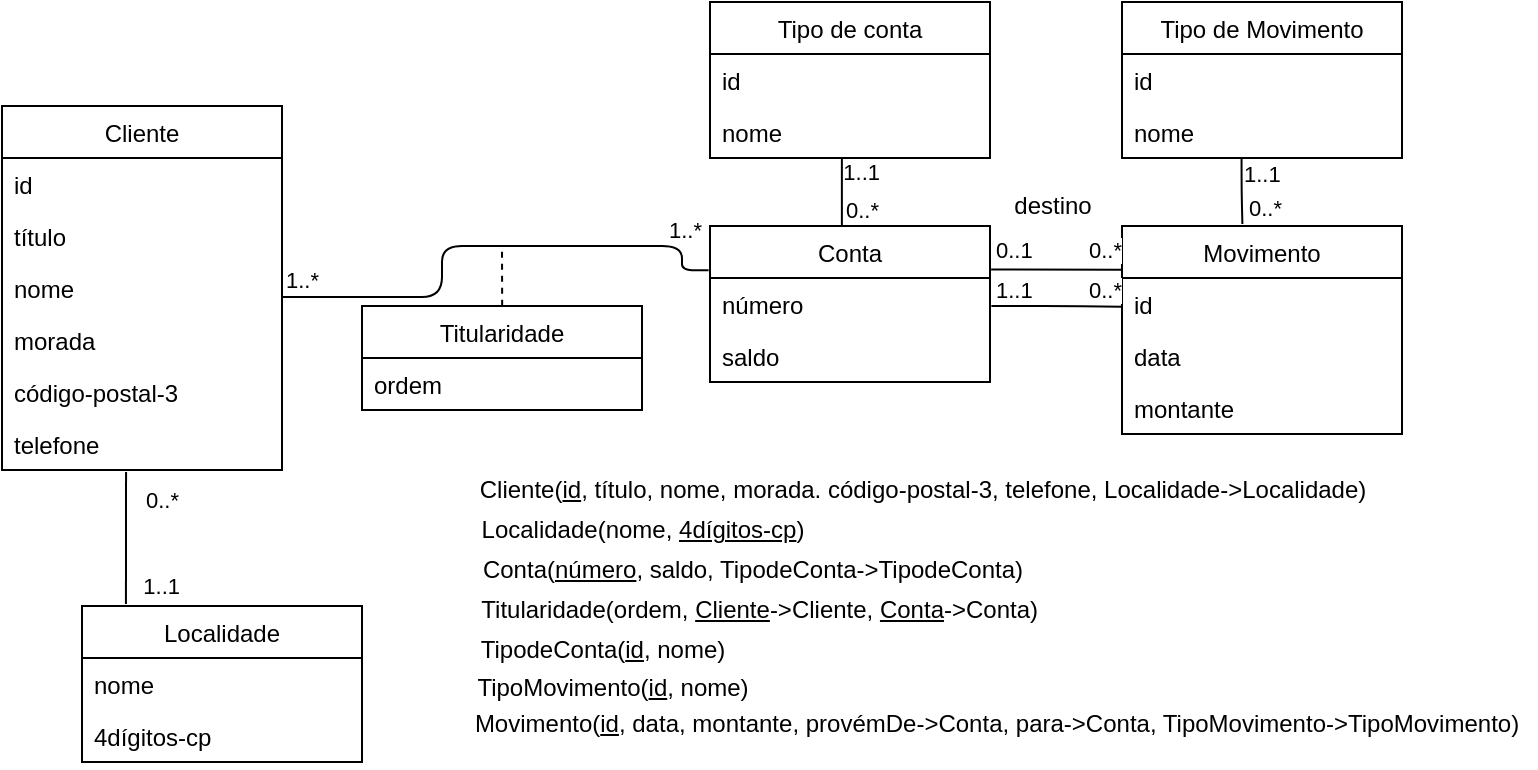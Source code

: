 <mxfile version="14.4.2" type="device"><diagram id="B5MlIGqqOoFElevnWYy7" name="Page-1"><mxGraphModel dx="1034" dy="548" grid="1" gridSize="10" guides="1" tooltips="1" connect="1" arrows="1" fold="1" page="1" pageScale="1" pageWidth="827" pageHeight="1169" math="0" shadow="0"><root><mxCell id="0"/><mxCell id="1" parent="0"/><mxCell id="760yCjhvvs3tfAZDWUfY-1" value="Cliente" style="swimlane;fontStyle=0;childLayout=stackLayout;horizontal=1;startSize=26;fillColor=none;horizontalStack=0;resizeParent=1;resizeParentMax=0;resizeLast=0;collapsible=1;marginBottom=0;" parent="1" vertex="1"><mxGeometry x="60" y="60" width="140" height="182" as="geometry"/></mxCell><mxCell id="yjiWf4_jMK8qX9PajcwI-4" value="id" style="text;strokeColor=none;fillColor=none;align=left;verticalAlign=top;spacingLeft=4;spacingRight=4;overflow=hidden;rotatable=0;points=[[0,0.5],[1,0.5]];portConstraint=eastwest;" vertex="1" parent="760yCjhvvs3tfAZDWUfY-1"><mxGeometry y="26" width="140" height="26" as="geometry"/></mxCell><mxCell id="760yCjhvvs3tfAZDWUfY-2" value="título" style="text;strokeColor=none;fillColor=none;align=left;verticalAlign=top;spacingLeft=4;spacingRight=4;overflow=hidden;rotatable=0;points=[[0,0.5],[1,0.5]];portConstraint=eastwest;" parent="760yCjhvvs3tfAZDWUfY-1" vertex="1"><mxGeometry y="52" width="140" height="26" as="geometry"/></mxCell><mxCell id="760yCjhvvs3tfAZDWUfY-3" value="nome" style="text;strokeColor=none;fillColor=none;align=left;verticalAlign=top;spacingLeft=4;spacingRight=4;overflow=hidden;rotatable=0;points=[[0,0.5],[1,0.5]];portConstraint=eastwest;" parent="760yCjhvvs3tfAZDWUfY-1" vertex="1"><mxGeometry y="78" width="140" height="26" as="geometry"/></mxCell><mxCell id="760yCjhvvs3tfAZDWUfY-4" value="morada" style="text;strokeColor=none;fillColor=none;align=left;verticalAlign=top;spacingLeft=4;spacingRight=4;overflow=hidden;rotatable=0;points=[[0,0.5],[1,0.5]];portConstraint=eastwest;" parent="760yCjhvvs3tfAZDWUfY-1" vertex="1"><mxGeometry y="104" width="140" height="26" as="geometry"/></mxCell><mxCell id="760yCjhvvs3tfAZDWUfY-25" value="código-postal-3" style="text;strokeColor=none;fillColor=none;align=left;verticalAlign=top;spacingLeft=4;spacingRight=4;overflow=hidden;rotatable=0;points=[[0,0.5],[1,0.5]];portConstraint=eastwest;" parent="760yCjhvvs3tfAZDWUfY-1" vertex="1"><mxGeometry y="130" width="140" height="26" as="geometry"/></mxCell><mxCell id="760yCjhvvs3tfAZDWUfY-27" value="telefone" style="text;strokeColor=none;fillColor=none;align=left;verticalAlign=top;spacingLeft=4;spacingRight=4;overflow=hidden;rotatable=0;points=[[0,0.5],[1,0.5]];portConstraint=eastwest;" parent="760yCjhvvs3tfAZDWUfY-1" vertex="1"><mxGeometry y="156" width="140" height="26" as="geometry"/></mxCell><mxCell id="760yCjhvvs3tfAZDWUfY-5" value="Tipo de Movimento" style="swimlane;fontStyle=0;childLayout=stackLayout;horizontal=1;startSize=26;fillColor=none;horizontalStack=0;resizeParent=1;resizeParentMax=0;resizeLast=0;collapsible=1;marginBottom=0;" parent="1" vertex="1"><mxGeometry x="620" y="8" width="140" height="78" as="geometry"/></mxCell><mxCell id="9VMN2nD2-bDs7WhlZ5PC-3" value="id" style="text;strokeColor=none;fillColor=none;align=left;verticalAlign=top;spacingLeft=4;spacingRight=4;overflow=hidden;rotatable=0;points=[[0,0.5],[1,0.5]];portConstraint=eastwest;" parent="760yCjhvvs3tfAZDWUfY-5" vertex="1"><mxGeometry y="26" width="140" height="26" as="geometry"/></mxCell><mxCell id="yjiWf4_jMK8qX9PajcwI-8" value="nome" style="text;strokeColor=none;fillColor=none;align=left;verticalAlign=top;spacingLeft=4;spacingRight=4;overflow=hidden;rotatable=0;points=[[0,0.5],[1,0.5]];portConstraint=eastwest;" vertex="1" parent="760yCjhvvs3tfAZDWUfY-5"><mxGeometry y="52" width="140" height="26" as="geometry"/></mxCell><mxCell id="760yCjhvvs3tfAZDWUfY-9" value="Movimento" style="swimlane;fontStyle=0;childLayout=stackLayout;horizontal=1;startSize=26;fillColor=none;horizontalStack=0;resizeParent=1;resizeParentMax=0;resizeLast=0;collapsible=1;marginBottom=0;" parent="1" vertex="1"><mxGeometry x="620" y="120" width="140" height="104" as="geometry"/></mxCell><mxCell id="yjiWf4_jMK8qX9PajcwI-11" value="id" style="text;strokeColor=none;fillColor=none;align=left;verticalAlign=top;spacingLeft=4;spacingRight=4;overflow=hidden;rotatable=0;points=[[0,0.5],[1,0.5]];portConstraint=eastwest;" vertex="1" parent="760yCjhvvs3tfAZDWUfY-9"><mxGeometry y="26" width="140" height="26" as="geometry"/></mxCell><mxCell id="760yCjhvvs3tfAZDWUfY-10" value="data" style="text;strokeColor=none;fillColor=none;align=left;verticalAlign=top;spacingLeft=4;spacingRight=4;overflow=hidden;rotatable=0;points=[[0,0.5],[1,0.5]];portConstraint=eastwest;" parent="760yCjhvvs3tfAZDWUfY-9" vertex="1"><mxGeometry y="52" width="140" height="26" as="geometry"/></mxCell><mxCell id="760yCjhvvs3tfAZDWUfY-11" value="montante" style="text;strokeColor=none;fillColor=none;align=left;verticalAlign=top;spacingLeft=4;spacingRight=4;overflow=hidden;rotatable=0;points=[[0,0.5],[1,0.5]];portConstraint=eastwest;" parent="760yCjhvvs3tfAZDWUfY-9" vertex="1"><mxGeometry y="78" width="140" height="26" as="geometry"/></mxCell><mxCell id="760yCjhvvs3tfAZDWUfY-13" value="Titularidade" style="swimlane;fontStyle=0;childLayout=stackLayout;horizontal=1;startSize=26;fillColor=none;horizontalStack=0;resizeParent=1;resizeParentMax=0;resizeLast=0;collapsible=1;marginBottom=0;" parent="1" vertex="1"><mxGeometry x="240" y="160" width="140" height="52" as="geometry"/></mxCell><mxCell id="9VMN2nD2-bDs7WhlZ5PC-1" value="ordem" style="text;strokeColor=none;fillColor=none;align=left;verticalAlign=top;spacingLeft=4;spacingRight=4;overflow=hidden;rotatable=0;points=[[0,0.5],[1,0.5]];portConstraint=eastwest;" parent="760yCjhvvs3tfAZDWUfY-13" vertex="1"><mxGeometry y="26" width="140" height="26" as="geometry"/></mxCell><mxCell id="760yCjhvvs3tfAZDWUfY-17" value="Tipo de conta" style="swimlane;fontStyle=0;childLayout=stackLayout;horizontal=1;startSize=26;fillColor=none;horizontalStack=0;resizeParent=1;resizeParentMax=0;resizeLast=0;collapsible=1;marginBottom=0;" parent="1" vertex="1"><mxGeometry x="414" y="8" width="140" height="78" as="geometry"/></mxCell><mxCell id="9VMN2nD2-bDs7WhlZ5PC-2" value="id" style="text;strokeColor=none;fillColor=none;align=left;verticalAlign=top;spacingLeft=4;spacingRight=4;overflow=hidden;rotatable=0;points=[[0,0.5],[1,0.5]];portConstraint=eastwest;" parent="760yCjhvvs3tfAZDWUfY-17" vertex="1"><mxGeometry y="26" width="140" height="26" as="geometry"/></mxCell><mxCell id="yjiWf4_jMK8qX9PajcwI-7" value="nome&#10;" style="text;strokeColor=none;fillColor=none;align=left;verticalAlign=top;spacingLeft=4;spacingRight=4;overflow=hidden;rotatable=0;points=[[0,0.5],[1,0.5]];portConstraint=eastwest;" vertex="1" parent="760yCjhvvs3tfAZDWUfY-17"><mxGeometry y="52" width="140" height="26" as="geometry"/></mxCell><mxCell id="760yCjhvvs3tfAZDWUfY-21" value="Conta" style="swimlane;fontStyle=0;childLayout=stackLayout;horizontal=1;startSize=26;fillColor=none;horizontalStack=0;resizeParent=1;resizeParentMax=0;resizeLast=0;collapsible=1;marginBottom=0;" parent="1" vertex="1"><mxGeometry x="414" y="120" width="140" height="78" as="geometry"/></mxCell><mxCell id="760yCjhvvs3tfAZDWUfY-22" value="número" style="text;strokeColor=none;fillColor=none;align=left;verticalAlign=top;spacingLeft=4;spacingRight=4;overflow=hidden;rotatable=0;points=[[0,0.5],[1,0.5]];portConstraint=eastwest;" parent="760yCjhvvs3tfAZDWUfY-21" vertex="1"><mxGeometry y="26" width="140" height="26" as="geometry"/></mxCell><mxCell id="760yCjhvvs3tfAZDWUfY-23" value="saldo" style="text;strokeColor=none;fillColor=none;align=left;verticalAlign=top;spacingLeft=4;spacingRight=4;overflow=hidden;rotatable=0;points=[[0,0.5],[1,0.5]];portConstraint=eastwest;" parent="760yCjhvvs3tfAZDWUfY-21" vertex="1"><mxGeometry y="52" width="140" height="26" as="geometry"/></mxCell><mxCell id="760yCjhvvs3tfAZDWUfY-28" value="" style="endArrow=none;html=1;edgeStyle=orthogonalEdgeStyle;exitX=1.001;exitY=0.674;exitDx=0;exitDy=0;exitPerimeter=0;entryX=-0.005;entryY=0.284;entryDx=0;entryDy=0;entryPerimeter=0;" parent="1" source="760yCjhvvs3tfAZDWUfY-3" target="760yCjhvvs3tfAZDWUfY-21" edge="1"><mxGeometry relative="1" as="geometry"><mxPoint x="230" y="130" as="sourcePoint"/><mxPoint x="400" y="130" as="targetPoint"/><Array as="points"><mxPoint x="280" y="156"/><mxPoint x="280" y="130"/><mxPoint x="400" y="130"/><mxPoint x="400" y="142"/></Array></mxGeometry></mxCell><mxCell id="760yCjhvvs3tfAZDWUfY-29" value="1..*" style="edgeLabel;resizable=0;html=1;align=left;verticalAlign=bottom;" parent="760yCjhvvs3tfAZDWUfY-28" connectable="0" vertex="1"><mxGeometry x="-1" relative="1" as="geometry"/></mxCell><mxCell id="760yCjhvvs3tfAZDWUfY-30" value="1..*" style="edgeLabel;resizable=0;html=1;align=right;verticalAlign=bottom;" parent="760yCjhvvs3tfAZDWUfY-28" connectable="0" vertex="1"><mxGeometry x="1" relative="1" as="geometry"><mxPoint x="-3.3" y="-12.01" as="offset"/></mxGeometry></mxCell><mxCell id="760yCjhvvs3tfAZDWUfY-31" value="" style="endArrow=none;dashed=1;html=1;exitX=0.572;exitY=-0.002;exitDx=0;exitDy=0;exitPerimeter=0;" parent="1" edge="1"><mxGeometry width="50" height="50" relative="1" as="geometry"><mxPoint x="310.08" y="159.896" as="sourcePoint"/><mxPoint x="310" y="130" as="targetPoint"/></mxGeometry></mxCell><mxCell id="760yCjhvvs3tfAZDWUfY-32" value="" style="endArrow=none;html=1;edgeStyle=orthogonalEdgeStyle;exitX=0.471;exitY=0.002;exitDx=0;exitDy=0;exitPerimeter=0;entryX=0.471;entryY=0.993;entryDx=0;entryDy=0;entryPerimeter=0;" parent="1" source="760yCjhvvs3tfAZDWUfY-21" edge="1" target="yjiWf4_jMK8qX9PajcwI-7"><mxGeometry relative="1" as="geometry"><mxPoint x="404" y="80" as="sourcePoint"/><mxPoint x="460" y="100" as="targetPoint"/></mxGeometry></mxCell><mxCell id="760yCjhvvs3tfAZDWUfY-33" value="0..*" style="edgeLabel;resizable=0;html=1;align=left;verticalAlign=bottom;" parent="760yCjhvvs3tfAZDWUfY-32" connectable="0" vertex="1"><mxGeometry x="-1" relative="1" as="geometry"/></mxCell><mxCell id="760yCjhvvs3tfAZDWUfY-34" value="1..1" style="edgeLabel;resizable=0;html=1;align=right;verticalAlign=bottom;" parent="760yCjhvvs3tfAZDWUfY-32" connectable="0" vertex="1"><mxGeometry x="1" relative="1" as="geometry"><mxPoint x="20" y="15.89" as="offset"/></mxGeometry></mxCell><mxCell id="760yCjhvvs3tfAZDWUfY-35" value="" style="endArrow=none;html=1;edgeStyle=orthogonalEdgeStyle;entryX=0.43;entryY=-0.01;entryDx=0;entryDy=0;entryPerimeter=0;exitX=0.427;exitY=1.011;exitDx=0;exitDy=0;exitPerimeter=0;" parent="1" target="760yCjhvvs3tfAZDWUfY-9" edge="1" source="yjiWf4_jMK8qX9PajcwI-8"><mxGeometry relative="1" as="geometry"><mxPoint x="680" y="100" as="sourcePoint"/><mxPoint x="740" y="80" as="targetPoint"/></mxGeometry></mxCell><mxCell id="760yCjhvvs3tfAZDWUfY-36" value="1..1" style="edgeLabel;resizable=0;html=1;align=left;verticalAlign=bottom;" parent="760yCjhvvs3tfAZDWUfY-35" connectable="0" vertex="1"><mxGeometry x="-1" relative="1" as="geometry"><mxPoint x="-1" y="16" as="offset"/></mxGeometry></mxCell><mxCell id="760yCjhvvs3tfAZDWUfY-37" value="0..*" style="edgeLabel;resizable=0;html=1;align=right;verticalAlign=bottom;" parent="760yCjhvvs3tfAZDWUfY-35" connectable="0" vertex="1"><mxGeometry x="1" relative="1" as="geometry"><mxPoint x="19.8" y="1" as="offset"/></mxGeometry></mxCell><mxCell id="760yCjhvvs3tfAZDWUfY-38" value="" style="endArrow=none;html=1;edgeStyle=orthogonalEdgeStyle;exitX=1.004;exitY=0.279;exitDx=0;exitDy=0;exitPerimeter=0;entryX=0;entryY=0.21;entryDx=0;entryDy=0;entryPerimeter=0;" parent="1" source="760yCjhvvs3tfAZDWUfY-21" target="760yCjhvvs3tfAZDWUfY-9" edge="1"><mxGeometry relative="1" as="geometry"><mxPoint x="560" y="130" as="sourcePoint"/><mxPoint x="600" y="130.2" as="targetPoint"/><Array as="points"/></mxGeometry></mxCell><mxCell id="760yCjhvvs3tfAZDWUfY-39" value="0..1" style="edgeLabel;resizable=0;html=1;align=left;verticalAlign=bottom;" parent="760yCjhvvs3tfAZDWUfY-38" connectable="0" vertex="1"><mxGeometry x="-1" relative="1" as="geometry"><mxPoint y="-1.76" as="offset"/></mxGeometry></mxCell><mxCell id="760yCjhvvs3tfAZDWUfY-40" value="0..*" style="edgeLabel;resizable=0;html=1;align=right;verticalAlign=bottom;" parent="760yCjhvvs3tfAZDWUfY-38" connectable="0" vertex="1"><mxGeometry x="1" relative="1" as="geometry"><mxPoint y="-1.84" as="offset"/></mxGeometry></mxCell><mxCell id="9VMN2nD2-bDs7WhlZ5PC-4" value="Localidade" style="swimlane;fontStyle=0;childLayout=stackLayout;horizontal=1;startSize=26;fillColor=none;horizontalStack=0;resizeParent=1;resizeParentMax=0;resizeLast=0;collapsible=1;marginBottom=0;" parent="1" vertex="1"><mxGeometry x="100" y="310" width="140" height="78" as="geometry"/></mxCell><mxCell id="9VMN2nD2-bDs7WhlZ5PC-5" value="nome" style="text;strokeColor=none;fillColor=none;align=left;verticalAlign=top;spacingLeft=4;spacingRight=4;overflow=hidden;rotatable=0;points=[[0,0.5],[1,0.5]];portConstraint=eastwest;" parent="9VMN2nD2-bDs7WhlZ5PC-4" vertex="1"><mxGeometry y="26" width="140" height="26" as="geometry"/></mxCell><mxCell id="9VMN2nD2-bDs7WhlZ5PC-6" value="4dígitos-cp" style="text;strokeColor=none;fillColor=none;align=left;verticalAlign=top;spacingLeft=4;spacingRight=4;overflow=hidden;rotatable=0;points=[[0,0.5],[1,0.5]];portConstraint=eastwest;" parent="9VMN2nD2-bDs7WhlZ5PC-4" vertex="1"><mxGeometry y="52" width="140" height="26" as="geometry"/></mxCell><mxCell id="9VMN2nD2-bDs7WhlZ5PC-8" value="" style="endArrow=none;html=1;edgeStyle=orthogonalEdgeStyle;exitX=0.443;exitY=1.038;exitDx=0;exitDy=0;exitPerimeter=0;entryX=0.157;entryY=-0.013;entryDx=0;entryDy=0;entryPerimeter=0;" parent="1" source="760yCjhvvs3tfAZDWUfY-27" target="9VMN2nD2-bDs7WhlZ5PC-4" edge="1"><mxGeometry relative="1" as="geometry"><mxPoint x="60.0" y="269.324" as="sourcePoint"/><mxPoint x="273.16" y="269.952" as="targetPoint"/></mxGeometry></mxCell><mxCell id="9VMN2nD2-bDs7WhlZ5PC-9" value="0..*" style="edgeLabel;resizable=0;html=1;align=left;verticalAlign=bottom;" parent="9VMN2nD2-bDs7WhlZ5PC-8" connectable="0" vertex="1"><mxGeometry x="-1" relative="1" as="geometry"><mxPoint x="7.98" y="23.01" as="offset"/></mxGeometry></mxCell><mxCell id="9VMN2nD2-bDs7WhlZ5PC-10" value="1..1" style="edgeLabel;resizable=0;html=1;align=right;verticalAlign=bottom;" parent="9VMN2nD2-bDs7WhlZ5PC-8" connectable="0" vertex="1"><mxGeometry x="1" relative="1" as="geometry"><mxPoint x="28.02" as="offset"/></mxGeometry></mxCell><mxCell id="9VMN2nD2-bDs7WhlZ5PC-11" value="" style="endArrow=none;html=1;edgeStyle=orthogonalEdgeStyle;exitX=1.004;exitY=0.279;exitDx=0;exitDy=0;exitPerimeter=0;entryX=-0.001;entryY=0.283;entryDx=0;entryDy=0;entryPerimeter=0;" parent="1" edge="1"><mxGeometry relative="1" as="geometry"><mxPoint x="554.7" y="160.002" as="sourcePoint"/><mxPoint x="620" y="160.314" as="targetPoint"/><Array as="points"><mxPoint x="590.14" y="160.24"/></Array></mxGeometry></mxCell><mxCell id="9VMN2nD2-bDs7WhlZ5PC-12" value="1..1" style="edgeLabel;resizable=0;html=1;align=left;verticalAlign=bottom;" parent="9VMN2nD2-bDs7WhlZ5PC-11" connectable="0" vertex="1"><mxGeometry x="-1" relative="1" as="geometry"/></mxCell><mxCell id="9VMN2nD2-bDs7WhlZ5PC-13" value="0..*" style="edgeLabel;resizable=0;html=1;align=right;verticalAlign=bottom;" parent="9VMN2nD2-bDs7WhlZ5PC-11" connectable="0" vertex="1"><mxGeometry x="1" relative="1" as="geometry"/></mxCell><mxCell id="9VMN2nD2-bDs7WhlZ5PC-14" value="destino" style="text;html=1;align=center;verticalAlign=middle;resizable=0;points=[];autosize=1;" parent="1" vertex="1"><mxGeometry x="560" y="100" width="50" height="20" as="geometry"/></mxCell><mxCell id="yjiWf4_jMK8qX9PajcwI-1" value="Cliente(&lt;u&gt;id&lt;/u&gt;, título, nome, morada. código-postal-3, telefone, Localidade-&amp;gt;Localidade)" style="text;html=1;align=center;verticalAlign=middle;resizable=0;points=[];autosize=1;" vertex="1" parent="1"><mxGeometry x="290" y="242" width="460" height="20" as="geometry"/></mxCell><mxCell id="yjiWf4_jMK8qX9PajcwI-2" value="Localidade(nome, &lt;u&gt;4dígitos-cp&lt;/u&gt;)" style="text;html=1;align=center;verticalAlign=middle;resizable=0;points=[];autosize=1;" vertex="1" parent="1"><mxGeometry x="290" y="262" width="180" height="20" as="geometry"/></mxCell><mxCell id="yjiWf4_jMK8qX9PajcwI-3" value="Titularidade(ordem, &lt;u&gt;Cliente&lt;/u&gt;-&amp;gt;Cliente, &lt;u&gt;Conta&lt;/u&gt;-&amp;gt;Conta)&amp;nbsp;" style="text;html=1;align=center;verticalAlign=middle;resizable=0;points=[];autosize=1;" vertex="1" parent="1"><mxGeometry x="290" y="302" width="300" height="20" as="geometry"/></mxCell><mxCell id="yjiWf4_jMK8qX9PajcwI-5" value="Conta(&lt;u&gt;número&lt;/u&gt;, saldo, TipodeConta-&amp;gt;TipodeConta)" style="text;html=1;align=center;verticalAlign=middle;resizable=0;points=[];autosize=1;" vertex="1" parent="1"><mxGeometry x="290" y="282" width="290" height="20" as="geometry"/></mxCell><mxCell id="yjiWf4_jMK8qX9PajcwI-6" value="TipodeConta(&lt;u&gt;id&lt;/u&gt;, nome)" style="text;html=1;align=center;verticalAlign=middle;resizable=0;points=[];autosize=1;" vertex="1" parent="1"><mxGeometry x="290" y="322" width="140" height="20" as="geometry"/></mxCell><mxCell id="yjiWf4_jMK8qX9PajcwI-9" value="TipoMovimento(&lt;u&gt;id&lt;/u&gt;, nome)" style="text;html=1;align=center;verticalAlign=middle;resizable=0;points=[];autosize=1;" vertex="1" parent="1"><mxGeometry x="290" y="341" width="150" height="20" as="geometry"/></mxCell><mxCell id="yjiWf4_jMK8qX9PajcwI-10" value="Movimento(&lt;u&gt;id&lt;/u&gt;, data, montante, provémDe-&amp;gt;Conta, para-&amp;gt;Conta, TipoMovimento-&amp;gt;TipoMovimento)" style="text;html=1;align=center;verticalAlign=middle;resizable=0;points=[];autosize=1;" vertex="1" parent="1"><mxGeometry x="287" y="359" width="540" height="20" as="geometry"/></mxCell></root></mxGraphModel></diagram></mxfile>
